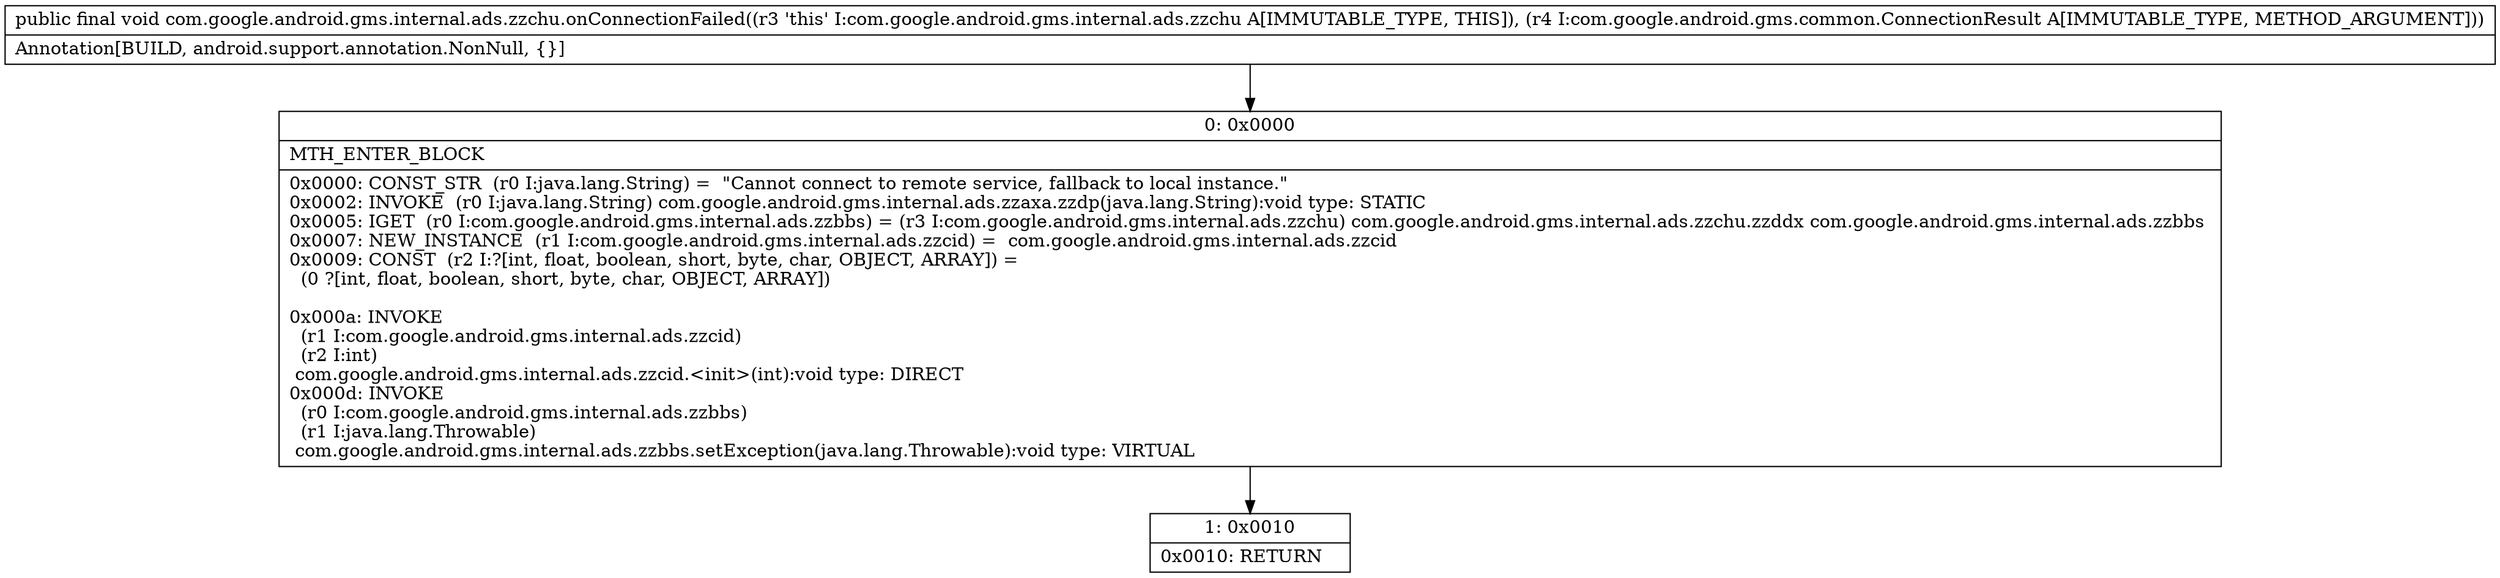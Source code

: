 digraph "CFG forcom.google.android.gms.internal.ads.zzchu.onConnectionFailed(Lcom\/google\/android\/gms\/common\/ConnectionResult;)V" {
Node_0 [shape=record,label="{0\:\ 0x0000|MTH_ENTER_BLOCK\l|0x0000: CONST_STR  (r0 I:java.lang.String) =  \"Cannot connect to remote service, fallback to local instance.\" \l0x0002: INVOKE  (r0 I:java.lang.String) com.google.android.gms.internal.ads.zzaxa.zzdp(java.lang.String):void type: STATIC \l0x0005: IGET  (r0 I:com.google.android.gms.internal.ads.zzbbs) = (r3 I:com.google.android.gms.internal.ads.zzchu) com.google.android.gms.internal.ads.zzchu.zzddx com.google.android.gms.internal.ads.zzbbs \l0x0007: NEW_INSTANCE  (r1 I:com.google.android.gms.internal.ads.zzcid) =  com.google.android.gms.internal.ads.zzcid \l0x0009: CONST  (r2 I:?[int, float, boolean, short, byte, char, OBJECT, ARRAY]) = \l  (0 ?[int, float, boolean, short, byte, char, OBJECT, ARRAY])\l \l0x000a: INVOKE  \l  (r1 I:com.google.android.gms.internal.ads.zzcid)\l  (r2 I:int)\l com.google.android.gms.internal.ads.zzcid.\<init\>(int):void type: DIRECT \l0x000d: INVOKE  \l  (r0 I:com.google.android.gms.internal.ads.zzbbs)\l  (r1 I:java.lang.Throwable)\l com.google.android.gms.internal.ads.zzbbs.setException(java.lang.Throwable):void type: VIRTUAL \l}"];
Node_1 [shape=record,label="{1\:\ 0x0010|0x0010: RETURN   \l}"];
MethodNode[shape=record,label="{public final void com.google.android.gms.internal.ads.zzchu.onConnectionFailed((r3 'this' I:com.google.android.gms.internal.ads.zzchu A[IMMUTABLE_TYPE, THIS]), (r4 I:com.google.android.gms.common.ConnectionResult A[IMMUTABLE_TYPE, METHOD_ARGUMENT]))  | Annotation[BUILD, android.support.annotation.NonNull, \{\}]\l}"];
MethodNode -> Node_0;
Node_0 -> Node_1;
}

